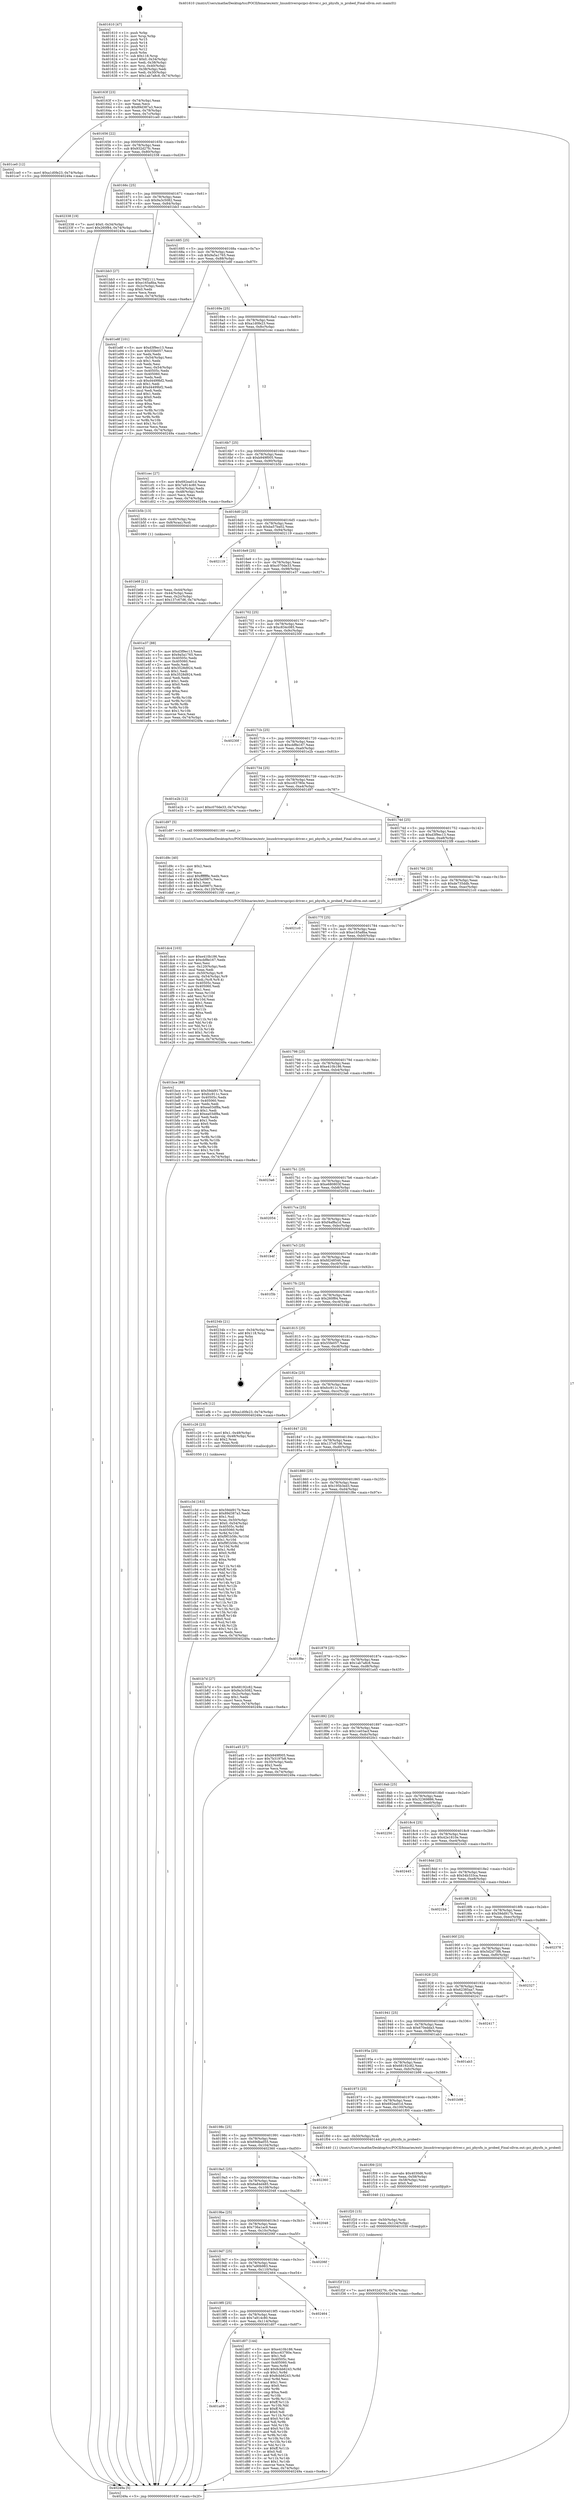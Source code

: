 digraph "0x401610" {
  label = "0x401610 (/mnt/c/Users/mathe/Desktop/tcc/POCII/binaries/extr_linuxdriverspcipci-driver.c_pci_physfn_is_probed_Final-ollvm.out::main(0))"
  labelloc = "t"
  node[shape=record]

  Entry [label="",width=0.3,height=0.3,shape=circle,fillcolor=black,style=filled]
  "0x40163f" [label="{
     0x40163f [23]\l
     | [instrs]\l
     &nbsp;&nbsp;0x40163f \<+3\>: mov -0x74(%rbp),%eax\l
     &nbsp;&nbsp;0x401642 \<+2\>: mov %eax,%ecx\l
     &nbsp;&nbsp;0x401644 \<+6\>: sub $0x89d387a3,%ecx\l
     &nbsp;&nbsp;0x40164a \<+3\>: mov %eax,-0x78(%rbp)\l
     &nbsp;&nbsp;0x40164d \<+3\>: mov %ecx,-0x7c(%rbp)\l
     &nbsp;&nbsp;0x401650 \<+6\>: je 0000000000401ce0 \<main+0x6d0\>\l
  }"]
  "0x401ce0" [label="{
     0x401ce0 [12]\l
     | [instrs]\l
     &nbsp;&nbsp;0x401ce0 \<+7\>: movl $0xa1d0fe23,-0x74(%rbp)\l
     &nbsp;&nbsp;0x401ce7 \<+5\>: jmp 000000000040249a \<main+0xe8a\>\l
  }"]
  "0x401656" [label="{
     0x401656 [22]\l
     | [instrs]\l
     &nbsp;&nbsp;0x401656 \<+5\>: jmp 000000000040165b \<main+0x4b\>\l
     &nbsp;&nbsp;0x40165b \<+3\>: mov -0x78(%rbp),%eax\l
     &nbsp;&nbsp;0x40165e \<+5\>: sub $0x932d27fc,%eax\l
     &nbsp;&nbsp;0x401663 \<+3\>: mov %eax,-0x80(%rbp)\l
     &nbsp;&nbsp;0x401666 \<+6\>: je 0000000000402338 \<main+0xd28\>\l
  }"]
  Exit [label="",width=0.3,height=0.3,shape=circle,fillcolor=black,style=filled,peripheries=2]
  "0x402338" [label="{
     0x402338 [19]\l
     | [instrs]\l
     &nbsp;&nbsp;0x402338 \<+7\>: movl $0x0,-0x34(%rbp)\l
     &nbsp;&nbsp;0x40233f \<+7\>: movl $0x260f84,-0x74(%rbp)\l
     &nbsp;&nbsp;0x402346 \<+5\>: jmp 000000000040249a \<main+0xe8a\>\l
  }"]
  "0x40166c" [label="{
     0x40166c [25]\l
     | [instrs]\l
     &nbsp;&nbsp;0x40166c \<+5\>: jmp 0000000000401671 \<main+0x61\>\l
     &nbsp;&nbsp;0x401671 \<+3\>: mov -0x78(%rbp),%eax\l
     &nbsp;&nbsp;0x401674 \<+5\>: sub $0x9a3c5082,%eax\l
     &nbsp;&nbsp;0x401679 \<+6\>: mov %eax,-0x84(%rbp)\l
     &nbsp;&nbsp;0x40167f \<+6\>: je 0000000000401bb3 \<main+0x5a3\>\l
  }"]
  "0x401f2f" [label="{
     0x401f2f [12]\l
     | [instrs]\l
     &nbsp;&nbsp;0x401f2f \<+7\>: movl $0x932d27fc,-0x74(%rbp)\l
     &nbsp;&nbsp;0x401f36 \<+5\>: jmp 000000000040249a \<main+0xe8a\>\l
  }"]
  "0x401bb3" [label="{
     0x401bb3 [27]\l
     | [instrs]\l
     &nbsp;&nbsp;0x401bb3 \<+5\>: mov $0x7f4f2111,%eax\l
     &nbsp;&nbsp;0x401bb8 \<+5\>: mov $0xe165a8ba,%ecx\l
     &nbsp;&nbsp;0x401bbd \<+3\>: mov -0x2c(%rbp),%edx\l
     &nbsp;&nbsp;0x401bc0 \<+3\>: cmp $0x0,%edx\l
     &nbsp;&nbsp;0x401bc3 \<+3\>: cmove %ecx,%eax\l
     &nbsp;&nbsp;0x401bc6 \<+3\>: mov %eax,-0x74(%rbp)\l
     &nbsp;&nbsp;0x401bc9 \<+5\>: jmp 000000000040249a \<main+0xe8a\>\l
  }"]
  "0x401685" [label="{
     0x401685 [25]\l
     | [instrs]\l
     &nbsp;&nbsp;0x401685 \<+5\>: jmp 000000000040168a \<main+0x7a\>\l
     &nbsp;&nbsp;0x40168a \<+3\>: mov -0x78(%rbp),%eax\l
     &nbsp;&nbsp;0x40168d \<+5\>: sub $0x9a5a1765,%eax\l
     &nbsp;&nbsp;0x401692 \<+6\>: mov %eax,-0x88(%rbp)\l
     &nbsp;&nbsp;0x401698 \<+6\>: je 0000000000401e8f \<main+0x87f\>\l
  }"]
  "0x401f20" [label="{
     0x401f20 [15]\l
     | [instrs]\l
     &nbsp;&nbsp;0x401f20 \<+4\>: mov -0x50(%rbp),%rdi\l
     &nbsp;&nbsp;0x401f24 \<+6\>: mov %eax,-0x124(%rbp)\l
     &nbsp;&nbsp;0x401f2a \<+5\>: call 0000000000401030 \<free@plt\>\l
     | [calls]\l
     &nbsp;&nbsp;0x401030 \{1\} (unknown)\l
  }"]
  "0x401e8f" [label="{
     0x401e8f [101]\l
     | [instrs]\l
     &nbsp;&nbsp;0x401e8f \<+5\>: mov $0xd3f9ec13,%eax\l
     &nbsp;&nbsp;0x401e94 \<+5\>: mov $0x55fe057,%ecx\l
     &nbsp;&nbsp;0x401e99 \<+2\>: xor %edx,%edx\l
     &nbsp;&nbsp;0x401e9b \<+3\>: mov -0x54(%rbp),%esi\l
     &nbsp;&nbsp;0x401e9e \<+3\>: sub $0x1,%edx\l
     &nbsp;&nbsp;0x401ea1 \<+2\>: sub %edx,%esi\l
     &nbsp;&nbsp;0x401ea3 \<+3\>: mov %esi,-0x54(%rbp)\l
     &nbsp;&nbsp;0x401ea6 \<+7\>: mov 0x40505c,%edx\l
     &nbsp;&nbsp;0x401ead \<+7\>: mov 0x405060,%esi\l
     &nbsp;&nbsp;0x401eb4 \<+2\>: mov %edx,%edi\l
     &nbsp;&nbsp;0x401eb6 \<+6\>: sub $0xd4499bf2,%edi\l
     &nbsp;&nbsp;0x401ebc \<+3\>: sub $0x1,%edi\l
     &nbsp;&nbsp;0x401ebf \<+6\>: add $0xd4499bf2,%edi\l
     &nbsp;&nbsp;0x401ec5 \<+3\>: imul %edi,%edx\l
     &nbsp;&nbsp;0x401ec8 \<+3\>: and $0x1,%edx\l
     &nbsp;&nbsp;0x401ecb \<+3\>: cmp $0x0,%edx\l
     &nbsp;&nbsp;0x401ece \<+4\>: sete %r8b\l
     &nbsp;&nbsp;0x401ed2 \<+3\>: cmp $0xa,%esi\l
     &nbsp;&nbsp;0x401ed5 \<+4\>: setl %r9b\l
     &nbsp;&nbsp;0x401ed9 \<+3\>: mov %r8b,%r10b\l
     &nbsp;&nbsp;0x401edc \<+3\>: and %r9b,%r10b\l
     &nbsp;&nbsp;0x401edf \<+3\>: xor %r9b,%r8b\l
     &nbsp;&nbsp;0x401ee2 \<+3\>: or %r8b,%r10b\l
     &nbsp;&nbsp;0x401ee5 \<+4\>: test $0x1,%r10b\l
     &nbsp;&nbsp;0x401ee9 \<+3\>: cmovne %ecx,%eax\l
     &nbsp;&nbsp;0x401eec \<+3\>: mov %eax,-0x74(%rbp)\l
     &nbsp;&nbsp;0x401eef \<+5\>: jmp 000000000040249a \<main+0xe8a\>\l
  }"]
  "0x40169e" [label="{
     0x40169e [25]\l
     | [instrs]\l
     &nbsp;&nbsp;0x40169e \<+5\>: jmp 00000000004016a3 \<main+0x93\>\l
     &nbsp;&nbsp;0x4016a3 \<+3\>: mov -0x78(%rbp),%eax\l
     &nbsp;&nbsp;0x4016a6 \<+5\>: sub $0xa1d0fe23,%eax\l
     &nbsp;&nbsp;0x4016ab \<+6\>: mov %eax,-0x8c(%rbp)\l
     &nbsp;&nbsp;0x4016b1 \<+6\>: je 0000000000401cec \<main+0x6dc\>\l
  }"]
  "0x401f09" [label="{
     0x401f09 [23]\l
     | [instrs]\l
     &nbsp;&nbsp;0x401f09 \<+10\>: movabs $0x4030d6,%rdi\l
     &nbsp;&nbsp;0x401f13 \<+3\>: mov %eax,-0x58(%rbp)\l
     &nbsp;&nbsp;0x401f16 \<+3\>: mov -0x58(%rbp),%esi\l
     &nbsp;&nbsp;0x401f19 \<+2\>: mov $0x0,%al\l
     &nbsp;&nbsp;0x401f1b \<+5\>: call 0000000000401040 \<printf@plt\>\l
     | [calls]\l
     &nbsp;&nbsp;0x401040 \{1\} (unknown)\l
  }"]
  "0x401cec" [label="{
     0x401cec [27]\l
     | [instrs]\l
     &nbsp;&nbsp;0x401cec \<+5\>: mov $0x692ea01d,%eax\l
     &nbsp;&nbsp;0x401cf1 \<+5\>: mov $0x7a914c80,%ecx\l
     &nbsp;&nbsp;0x401cf6 \<+3\>: mov -0x54(%rbp),%edx\l
     &nbsp;&nbsp;0x401cf9 \<+3\>: cmp -0x48(%rbp),%edx\l
     &nbsp;&nbsp;0x401cfc \<+3\>: cmovl %ecx,%eax\l
     &nbsp;&nbsp;0x401cff \<+3\>: mov %eax,-0x74(%rbp)\l
     &nbsp;&nbsp;0x401d02 \<+5\>: jmp 000000000040249a \<main+0xe8a\>\l
  }"]
  "0x4016b7" [label="{
     0x4016b7 [25]\l
     | [instrs]\l
     &nbsp;&nbsp;0x4016b7 \<+5\>: jmp 00000000004016bc \<main+0xac\>\l
     &nbsp;&nbsp;0x4016bc \<+3\>: mov -0x78(%rbp),%eax\l
     &nbsp;&nbsp;0x4016bf \<+5\>: sub $0xb949f005,%eax\l
     &nbsp;&nbsp;0x4016c4 \<+6\>: mov %eax,-0x90(%rbp)\l
     &nbsp;&nbsp;0x4016ca \<+6\>: je 0000000000401b5b \<main+0x54b\>\l
  }"]
  "0x401dc4" [label="{
     0x401dc4 [103]\l
     | [instrs]\l
     &nbsp;&nbsp;0x401dc4 \<+5\>: mov $0xe410b186,%ecx\l
     &nbsp;&nbsp;0x401dc9 \<+5\>: mov $0xcbf8e167,%edx\l
     &nbsp;&nbsp;0x401dce \<+2\>: xor %esi,%esi\l
     &nbsp;&nbsp;0x401dd0 \<+6\>: mov -0x120(%rbp),%edi\l
     &nbsp;&nbsp;0x401dd6 \<+3\>: imul %eax,%edi\l
     &nbsp;&nbsp;0x401dd9 \<+4\>: mov -0x50(%rbp),%r8\l
     &nbsp;&nbsp;0x401ddd \<+4\>: movslq -0x54(%rbp),%r9\l
     &nbsp;&nbsp;0x401de1 \<+4\>: mov %edi,(%r8,%r9,4)\l
     &nbsp;&nbsp;0x401de5 \<+7\>: mov 0x40505c,%eax\l
     &nbsp;&nbsp;0x401dec \<+7\>: mov 0x405060,%edi\l
     &nbsp;&nbsp;0x401df3 \<+3\>: sub $0x1,%esi\l
     &nbsp;&nbsp;0x401df6 \<+3\>: mov %eax,%r10d\l
     &nbsp;&nbsp;0x401df9 \<+3\>: add %esi,%r10d\l
     &nbsp;&nbsp;0x401dfc \<+4\>: imul %r10d,%eax\l
     &nbsp;&nbsp;0x401e00 \<+3\>: and $0x1,%eax\l
     &nbsp;&nbsp;0x401e03 \<+3\>: cmp $0x0,%eax\l
     &nbsp;&nbsp;0x401e06 \<+4\>: sete %r11b\l
     &nbsp;&nbsp;0x401e0a \<+3\>: cmp $0xa,%edi\l
     &nbsp;&nbsp;0x401e0d \<+3\>: setl %bl\l
     &nbsp;&nbsp;0x401e10 \<+3\>: mov %r11b,%r14b\l
     &nbsp;&nbsp;0x401e13 \<+3\>: and %bl,%r14b\l
     &nbsp;&nbsp;0x401e16 \<+3\>: xor %bl,%r11b\l
     &nbsp;&nbsp;0x401e19 \<+3\>: or %r11b,%r14b\l
     &nbsp;&nbsp;0x401e1c \<+4\>: test $0x1,%r14b\l
     &nbsp;&nbsp;0x401e20 \<+3\>: cmovne %edx,%ecx\l
     &nbsp;&nbsp;0x401e23 \<+3\>: mov %ecx,-0x74(%rbp)\l
     &nbsp;&nbsp;0x401e26 \<+5\>: jmp 000000000040249a \<main+0xe8a\>\l
  }"]
  "0x401b5b" [label="{
     0x401b5b [13]\l
     | [instrs]\l
     &nbsp;&nbsp;0x401b5b \<+4\>: mov -0x40(%rbp),%rax\l
     &nbsp;&nbsp;0x401b5f \<+4\>: mov 0x8(%rax),%rdi\l
     &nbsp;&nbsp;0x401b63 \<+5\>: call 0000000000401060 \<atoi@plt\>\l
     | [calls]\l
     &nbsp;&nbsp;0x401060 \{1\} (unknown)\l
  }"]
  "0x4016d0" [label="{
     0x4016d0 [25]\l
     | [instrs]\l
     &nbsp;&nbsp;0x4016d0 \<+5\>: jmp 00000000004016d5 \<main+0xc5\>\l
     &nbsp;&nbsp;0x4016d5 \<+3\>: mov -0x78(%rbp),%eax\l
     &nbsp;&nbsp;0x4016d8 \<+5\>: sub $0xba57ba02,%eax\l
     &nbsp;&nbsp;0x4016dd \<+6\>: mov %eax,-0x94(%rbp)\l
     &nbsp;&nbsp;0x4016e3 \<+6\>: je 0000000000402119 \<main+0xb09\>\l
  }"]
  "0x401d9c" [label="{
     0x401d9c [40]\l
     | [instrs]\l
     &nbsp;&nbsp;0x401d9c \<+5\>: mov $0x2,%ecx\l
     &nbsp;&nbsp;0x401da1 \<+1\>: cltd\l
     &nbsp;&nbsp;0x401da2 \<+2\>: idiv %ecx\l
     &nbsp;&nbsp;0x401da4 \<+6\>: imul $0xfffffffe,%edx,%ecx\l
     &nbsp;&nbsp;0x401daa \<+6\>: add $0x3a0987c,%ecx\l
     &nbsp;&nbsp;0x401db0 \<+3\>: add $0x1,%ecx\l
     &nbsp;&nbsp;0x401db3 \<+6\>: sub $0x3a0987c,%ecx\l
     &nbsp;&nbsp;0x401db9 \<+6\>: mov %ecx,-0x120(%rbp)\l
     &nbsp;&nbsp;0x401dbf \<+5\>: call 0000000000401160 \<next_i\>\l
     | [calls]\l
     &nbsp;&nbsp;0x401160 \{1\} (/mnt/c/Users/mathe/Desktop/tcc/POCII/binaries/extr_linuxdriverspcipci-driver.c_pci_physfn_is_probed_Final-ollvm.out::next_i)\l
  }"]
  "0x402119" [label="{
     0x402119\l
  }", style=dashed]
  "0x4016e9" [label="{
     0x4016e9 [25]\l
     | [instrs]\l
     &nbsp;&nbsp;0x4016e9 \<+5\>: jmp 00000000004016ee \<main+0xde\>\l
     &nbsp;&nbsp;0x4016ee \<+3\>: mov -0x78(%rbp),%eax\l
     &nbsp;&nbsp;0x4016f1 \<+5\>: sub $0xc070de33,%eax\l
     &nbsp;&nbsp;0x4016f6 \<+6\>: mov %eax,-0x98(%rbp)\l
     &nbsp;&nbsp;0x4016fc \<+6\>: je 0000000000401e37 \<main+0x827\>\l
  }"]
  "0x401a09" [label="{
     0x401a09\l
  }", style=dashed]
  "0x401e37" [label="{
     0x401e37 [88]\l
     | [instrs]\l
     &nbsp;&nbsp;0x401e37 \<+5\>: mov $0xd3f9ec13,%eax\l
     &nbsp;&nbsp;0x401e3c \<+5\>: mov $0x9a5a1765,%ecx\l
     &nbsp;&nbsp;0x401e41 \<+7\>: mov 0x40505c,%edx\l
     &nbsp;&nbsp;0x401e48 \<+7\>: mov 0x405060,%esi\l
     &nbsp;&nbsp;0x401e4f \<+2\>: mov %edx,%edi\l
     &nbsp;&nbsp;0x401e51 \<+6\>: add $0x3528d924,%edi\l
     &nbsp;&nbsp;0x401e57 \<+3\>: sub $0x1,%edi\l
     &nbsp;&nbsp;0x401e5a \<+6\>: sub $0x3528d924,%edi\l
     &nbsp;&nbsp;0x401e60 \<+3\>: imul %edi,%edx\l
     &nbsp;&nbsp;0x401e63 \<+3\>: and $0x1,%edx\l
     &nbsp;&nbsp;0x401e66 \<+3\>: cmp $0x0,%edx\l
     &nbsp;&nbsp;0x401e69 \<+4\>: sete %r8b\l
     &nbsp;&nbsp;0x401e6d \<+3\>: cmp $0xa,%esi\l
     &nbsp;&nbsp;0x401e70 \<+4\>: setl %r9b\l
     &nbsp;&nbsp;0x401e74 \<+3\>: mov %r8b,%r10b\l
     &nbsp;&nbsp;0x401e77 \<+3\>: and %r9b,%r10b\l
     &nbsp;&nbsp;0x401e7a \<+3\>: xor %r9b,%r8b\l
     &nbsp;&nbsp;0x401e7d \<+3\>: or %r8b,%r10b\l
     &nbsp;&nbsp;0x401e80 \<+4\>: test $0x1,%r10b\l
     &nbsp;&nbsp;0x401e84 \<+3\>: cmovne %ecx,%eax\l
     &nbsp;&nbsp;0x401e87 \<+3\>: mov %eax,-0x74(%rbp)\l
     &nbsp;&nbsp;0x401e8a \<+5\>: jmp 000000000040249a \<main+0xe8a\>\l
  }"]
  "0x401702" [label="{
     0x401702 [25]\l
     | [instrs]\l
     &nbsp;&nbsp;0x401702 \<+5\>: jmp 0000000000401707 \<main+0xf7\>\l
     &nbsp;&nbsp;0x401707 \<+3\>: mov -0x78(%rbp),%eax\l
     &nbsp;&nbsp;0x40170a \<+5\>: sub $0xc834c085,%eax\l
     &nbsp;&nbsp;0x40170f \<+6\>: mov %eax,-0x9c(%rbp)\l
     &nbsp;&nbsp;0x401715 \<+6\>: je 000000000040230f \<main+0xcff\>\l
  }"]
  "0x401d07" [label="{
     0x401d07 [144]\l
     | [instrs]\l
     &nbsp;&nbsp;0x401d07 \<+5\>: mov $0xe410b186,%eax\l
     &nbsp;&nbsp;0x401d0c \<+5\>: mov $0xcc63780e,%ecx\l
     &nbsp;&nbsp;0x401d11 \<+2\>: mov $0x1,%dl\l
     &nbsp;&nbsp;0x401d13 \<+7\>: mov 0x40505c,%esi\l
     &nbsp;&nbsp;0x401d1a \<+7\>: mov 0x405060,%edi\l
     &nbsp;&nbsp;0x401d21 \<+3\>: mov %esi,%r8d\l
     &nbsp;&nbsp;0x401d24 \<+7\>: add $0x8cbb6243,%r8d\l
     &nbsp;&nbsp;0x401d2b \<+4\>: sub $0x1,%r8d\l
     &nbsp;&nbsp;0x401d2f \<+7\>: sub $0x8cbb6243,%r8d\l
     &nbsp;&nbsp;0x401d36 \<+4\>: imul %r8d,%esi\l
     &nbsp;&nbsp;0x401d3a \<+3\>: and $0x1,%esi\l
     &nbsp;&nbsp;0x401d3d \<+3\>: cmp $0x0,%esi\l
     &nbsp;&nbsp;0x401d40 \<+4\>: sete %r9b\l
     &nbsp;&nbsp;0x401d44 \<+3\>: cmp $0xa,%edi\l
     &nbsp;&nbsp;0x401d47 \<+4\>: setl %r10b\l
     &nbsp;&nbsp;0x401d4b \<+3\>: mov %r9b,%r11b\l
     &nbsp;&nbsp;0x401d4e \<+4\>: xor $0xff,%r11b\l
     &nbsp;&nbsp;0x401d52 \<+3\>: mov %r10b,%bl\l
     &nbsp;&nbsp;0x401d55 \<+3\>: xor $0xff,%bl\l
     &nbsp;&nbsp;0x401d58 \<+3\>: xor $0x0,%dl\l
     &nbsp;&nbsp;0x401d5b \<+3\>: mov %r11b,%r14b\l
     &nbsp;&nbsp;0x401d5e \<+4\>: and $0x0,%r14b\l
     &nbsp;&nbsp;0x401d62 \<+3\>: and %dl,%r9b\l
     &nbsp;&nbsp;0x401d65 \<+3\>: mov %bl,%r15b\l
     &nbsp;&nbsp;0x401d68 \<+4\>: and $0x0,%r15b\l
     &nbsp;&nbsp;0x401d6c \<+3\>: and %dl,%r10b\l
     &nbsp;&nbsp;0x401d6f \<+3\>: or %r9b,%r14b\l
     &nbsp;&nbsp;0x401d72 \<+3\>: or %r10b,%r15b\l
     &nbsp;&nbsp;0x401d75 \<+3\>: xor %r15b,%r14b\l
     &nbsp;&nbsp;0x401d78 \<+3\>: or %bl,%r11b\l
     &nbsp;&nbsp;0x401d7b \<+4\>: xor $0xff,%r11b\l
     &nbsp;&nbsp;0x401d7f \<+3\>: or $0x0,%dl\l
     &nbsp;&nbsp;0x401d82 \<+3\>: and %dl,%r11b\l
     &nbsp;&nbsp;0x401d85 \<+3\>: or %r11b,%r14b\l
     &nbsp;&nbsp;0x401d88 \<+4\>: test $0x1,%r14b\l
     &nbsp;&nbsp;0x401d8c \<+3\>: cmovne %ecx,%eax\l
     &nbsp;&nbsp;0x401d8f \<+3\>: mov %eax,-0x74(%rbp)\l
     &nbsp;&nbsp;0x401d92 \<+5\>: jmp 000000000040249a \<main+0xe8a\>\l
  }"]
  "0x40230f" [label="{
     0x40230f\l
  }", style=dashed]
  "0x40171b" [label="{
     0x40171b [25]\l
     | [instrs]\l
     &nbsp;&nbsp;0x40171b \<+5\>: jmp 0000000000401720 \<main+0x110\>\l
     &nbsp;&nbsp;0x401720 \<+3\>: mov -0x78(%rbp),%eax\l
     &nbsp;&nbsp;0x401723 \<+5\>: sub $0xcbf8e167,%eax\l
     &nbsp;&nbsp;0x401728 \<+6\>: mov %eax,-0xa0(%rbp)\l
     &nbsp;&nbsp;0x40172e \<+6\>: je 0000000000401e2b \<main+0x81b\>\l
  }"]
  "0x4019f0" [label="{
     0x4019f0 [25]\l
     | [instrs]\l
     &nbsp;&nbsp;0x4019f0 \<+5\>: jmp 00000000004019f5 \<main+0x3e5\>\l
     &nbsp;&nbsp;0x4019f5 \<+3\>: mov -0x78(%rbp),%eax\l
     &nbsp;&nbsp;0x4019f8 \<+5\>: sub $0x7a914c80,%eax\l
     &nbsp;&nbsp;0x4019fd \<+6\>: mov %eax,-0x114(%rbp)\l
     &nbsp;&nbsp;0x401a03 \<+6\>: je 0000000000401d07 \<main+0x6f7\>\l
  }"]
  "0x401e2b" [label="{
     0x401e2b [12]\l
     | [instrs]\l
     &nbsp;&nbsp;0x401e2b \<+7\>: movl $0xc070de33,-0x74(%rbp)\l
     &nbsp;&nbsp;0x401e32 \<+5\>: jmp 000000000040249a \<main+0xe8a\>\l
  }"]
  "0x401734" [label="{
     0x401734 [25]\l
     | [instrs]\l
     &nbsp;&nbsp;0x401734 \<+5\>: jmp 0000000000401739 \<main+0x129\>\l
     &nbsp;&nbsp;0x401739 \<+3\>: mov -0x78(%rbp),%eax\l
     &nbsp;&nbsp;0x40173c \<+5\>: sub $0xcc63780e,%eax\l
     &nbsp;&nbsp;0x401741 \<+6\>: mov %eax,-0xa4(%rbp)\l
     &nbsp;&nbsp;0x401747 \<+6\>: je 0000000000401d97 \<main+0x787\>\l
  }"]
  "0x402464" [label="{
     0x402464\l
  }", style=dashed]
  "0x401d97" [label="{
     0x401d97 [5]\l
     | [instrs]\l
     &nbsp;&nbsp;0x401d97 \<+5\>: call 0000000000401160 \<next_i\>\l
     | [calls]\l
     &nbsp;&nbsp;0x401160 \{1\} (/mnt/c/Users/mathe/Desktop/tcc/POCII/binaries/extr_linuxdriverspcipci-driver.c_pci_physfn_is_probed_Final-ollvm.out::next_i)\l
  }"]
  "0x40174d" [label="{
     0x40174d [25]\l
     | [instrs]\l
     &nbsp;&nbsp;0x40174d \<+5\>: jmp 0000000000401752 \<main+0x142\>\l
     &nbsp;&nbsp;0x401752 \<+3\>: mov -0x78(%rbp),%eax\l
     &nbsp;&nbsp;0x401755 \<+5\>: sub $0xd3f9ec13,%eax\l
     &nbsp;&nbsp;0x40175a \<+6\>: mov %eax,-0xa8(%rbp)\l
     &nbsp;&nbsp;0x401760 \<+6\>: je 00000000004023f8 \<main+0xde8\>\l
  }"]
  "0x4019d7" [label="{
     0x4019d7 [25]\l
     | [instrs]\l
     &nbsp;&nbsp;0x4019d7 \<+5\>: jmp 00000000004019dc \<main+0x3cc\>\l
     &nbsp;&nbsp;0x4019dc \<+3\>: mov -0x78(%rbp),%eax\l
     &nbsp;&nbsp;0x4019df \<+5\>: sub $0x7a90b983,%eax\l
     &nbsp;&nbsp;0x4019e4 \<+6\>: mov %eax,-0x110(%rbp)\l
     &nbsp;&nbsp;0x4019ea \<+6\>: je 0000000000402464 \<main+0xe54\>\l
  }"]
  "0x4023f8" [label="{
     0x4023f8\l
  }", style=dashed]
  "0x401766" [label="{
     0x401766 [25]\l
     | [instrs]\l
     &nbsp;&nbsp;0x401766 \<+5\>: jmp 000000000040176b \<main+0x15b\>\l
     &nbsp;&nbsp;0x40176b \<+3\>: mov -0x78(%rbp),%eax\l
     &nbsp;&nbsp;0x40176e \<+5\>: sub $0xde735ddb,%eax\l
     &nbsp;&nbsp;0x401773 \<+6\>: mov %eax,-0xac(%rbp)\l
     &nbsp;&nbsp;0x401779 \<+6\>: je 00000000004021c0 \<main+0xbb0\>\l
  }"]
  "0x40206f" [label="{
     0x40206f\l
  }", style=dashed]
  "0x4021c0" [label="{
     0x4021c0\l
  }", style=dashed]
  "0x40177f" [label="{
     0x40177f [25]\l
     | [instrs]\l
     &nbsp;&nbsp;0x40177f \<+5\>: jmp 0000000000401784 \<main+0x174\>\l
     &nbsp;&nbsp;0x401784 \<+3\>: mov -0x78(%rbp),%eax\l
     &nbsp;&nbsp;0x401787 \<+5\>: sub $0xe165a8ba,%eax\l
     &nbsp;&nbsp;0x40178c \<+6\>: mov %eax,-0xb0(%rbp)\l
     &nbsp;&nbsp;0x401792 \<+6\>: je 0000000000401bce \<main+0x5be\>\l
  }"]
  "0x4019be" [label="{
     0x4019be [25]\l
     | [instrs]\l
     &nbsp;&nbsp;0x4019be \<+5\>: jmp 00000000004019c3 \<main+0x3b3\>\l
     &nbsp;&nbsp;0x4019c3 \<+3\>: mov -0x78(%rbp),%eax\l
     &nbsp;&nbsp;0x4019c6 \<+5\>: sub $0x736a1ac9,%eax\l
     &nbsp;&nbsp;0x4019cb \<+6\>: mov %eax,-0x10c(%rbp)\l
     &nbsp;&nbsp;0x4019d1 \<+6\>: je 000000000040206f \<main+0xa5f\>\l
  }"]
  "0x401bce" [label="{
     0x401bce [88]\l
     | [instrs]\l
     &nbsp;&nbsp;0x401bce \<+5\>: mov $0x59dd917b,%eax\l
     &nbsp;&nbsp;0x401bd3 \<+5\>: mov $0xfcc911c,%ecx\l
     &nbsp;&nbsp;0x401bd8 \<+7\>: mov 0x40505c,%edx\l
     &nbsp;&nbsp;0x401bdf \<+7\>: mov 0x405060,%esi\l
     &nbsp;&nbsp;0x401be6 \<+2\>: mov %edx,%edi\l
     &nbsp;&nbsp;0x401be8 \<+6\>: sub $0xea03df8a,%edi\l
     &nbsp;&nbsp;0x401bee \<+3\>: sub $0x1,%edi\l
     &nbsp;&nbsp;0x401bf1 \<+6\>: add $0xea03df8a,%edi\l
     &nbsp;&nbsp;0x401bf7 \<+3\>: imul %edi,%edx\l
     &nbsp;&nbsp;0x401bfa \<+3\>: and $0x1,%edx\l
     &nbsp;&nbsp;0x401bfd \<+3\>: cmp $0x0,%edx\l
     &nbsp;&nbsp;0x401c00 \<+4\>: sete %r8b\l
     &nbsp;&nbsp;0x401c04 \<+3\>: cmp $0xa,%esi\l
     &nbsp;&nbsp;0x401c07 \<+4\>: setl %r9b\l
     &nbsp;&nbsp;0x401c0b \<+3\>: mov %r8b,%r10b\l
     &nbsp;&nbsp;0x401c0e \<+3\>: and %r9b,%r10b\l
     &nbsp;&nbsp;0x401c11 \<+3\>: xor %r9b,%r8b\l
     &nbsp;&nbsp;0x401c14 \<+3\>: or %r8b,%r10b\l
     &nbsp;&nbsp;0x401c17 \<+4\>: test $0x1,%r10b\l
     &nbsp;&nbsp;0x401c1b \<+3\>: cmovne %ecx,%eax\l
     &nbsp;&nbsp;0x401c1e \<+3\>: mov %eax,-0x74(%rbp)\l
     &nbsp;&nbsp;0x401c21 \<+5\>: jmp 000000000040249a \<main+0xe8a\>\l
  }"]
  "0x401798" [label="{
     0x401798 [25]\l
     | [instrs]\l
     &nbsp;&nbsp;0x401798 \<+5\>: jmp 000000000040179d \<main+0x18d\>\l
     &nbsp;&nbsp;0x40179d \<+3\>: mov -0x78(%rbp),%eax\l
     &nbsp;&nbsp;0x4017a0 \<+5\>: sub $0xe410b186,%eax\l
     &nbsp;&nbsp;0x4017a5 \<+6\>: mov %eax,-0xb4(%rbp)\l
     &nbsp;&nbsp;0x4017ab \<+6\>: je 00000000004023a6 \<main+0xd96\>\l
  }"]
  "0x402048" [label="{
     0x402048\l
  }", style=dashed]
  "0x4023a6" [label="{
     0x4023a6\l
  }", style=dashed]
  "0x4017b1" [label="{
     0x4017b1 [25]\l
     | [instrs]\l
     &nbsp;&nbsp;0x4017b1 \<+5\>: jmp 00000000004017b6 \<main+0x1a6\>\l
     &nbsp;&nbsp;0x4017b6 \<+3\>: mov -0x78(%rbp),%eax\l
     &nbsp;&nbsp;0x4017b9 \<+5\>: sub $0xe680803f,%eax\l
     &nbsp;&nbsp;0x4017be \<+6\>: mov %eax,-0xb8(%rbp)\l
     &nbsp;&nbsp;0x4017c4 \<+6\>: je 0000000000402054 \<main+0xa44\>\l
  }"]
  "0x4019a5" [label="{
     0x4019a5 [25]\l
     | [instrs]\l
     &nbsp;&nbsp;0x4019a5 \<+5\>: jmp 00000000004019aa \<main+0x39a\>\l
     &nbsp;&nbsp;0x4019aa \<+3\>: mov -0x78(%rbp),%eax\l
     &nbsp;&nbsp;0x4019ad \<+5\>: sub $0x6a84d485,%eax\l
     &nbsp;&nbsp;0x4019b2 \<+6\>: mov %eax,-0x108(%rbp)\l
     &nbsp;&nbsp;0x4019b8 \<+6\>: je 0000000000402048 \<main+0xa38\>\l
  }"]
  "0x402054" [label="{
     0x402054\l
  }", style=dashed]
  "0x4017ca" [label="{
     0x4017ca [25]\l
     | [instrs]\l
     &nbsp;&nbsp;0x4017ca \<+5\>: jmp 00000000004017cf \<main+0x1bf\>\l
     &nbsp;&nbsp;0x4017cf \<+3\>: mov -0x78(%rbp),%eax\l
     &nbsp;&nbsp;0x4017d2 \<+5\>: sub $0xf4af8a1d,%eax\l
     &nbsp;&nbsp;0x4017d7 \<+6\>: mov %eax,-0xbc(%rbp)\l
     &nbsp;&nbsp;0x4017dd \<+6\>: je 0000000000401b4f \<main+0x53f\>\l
  }"]
  "0x402360" [label="{
     0x402360\l
  }", style=dashed]
  "0x401b4f" [label="{
     0x401b4f\l
  }", style=dashed]
  "0x4017e3" [label="{
     0x4017e3 [25]\l
     | [instrs]\l
     &nbsp;&nbsp;0x4017e3 \<+5\>: jmp 00000000004017e8 \<main+0x1d8\>\l
     &nbsp;&nbsp;0x4017e8 \<+3\>: mov -0x78(%rbp),%eax\l
     &nbsp;&nbsp;0x4017eb \<+5\>: sub $0xfd248546,%eax\l
     &nbsp;&nbsp;0x4017f0 \<+6\>: mov %eax,-0xc0(%rbp)\l
     &nbsp;&nbsp;0x4017f6 \<+6\>: je 0000000000401f3b \<main+0x92b\>\l
  }"]
  "0x40198c" [label="{
     0x40198c [25]\l
     | [instrs]\l
     &nbsp;&nbsp;0x40198c \<+5\>: jmp 0000000000401991 \<main+0x381\>\l
     &nbsp;&nbsp;0x401991 \<+3\>: mov -0x78(%rbp),%eax\l
     &nbsp;&nbsp;0x401994 \<+5\>: sub $0x69dba055,%eax\l
     &nbsp;&nbsp;0x401999 \<+6\>: mov %eax,-0x104(%rbp)\l
     &nbsp;&nbsp;0x40199f \<+6\>: je 0000000000402360 \<main+0xd50\>\l
  }"]
  "0x401f3b" [label="{
     0x401f3b\l
  }", style=dashed]
  "0x4017fc" [label="{
     0x4017fc [25]\l
     | [instrs]\l
     &nbsp;&nbsp;0x4017fc \<+5\>: jmp 0000000000401801 \<main+0x1f1\>\l
     &nbsp;&nbsp;0x401801 \<+3\>: mov -0x78(%rbp),%eax\l
     &nbsp;&nbsp;0x401804 \<+5\>: sub $0x260f84,%eax\l
     &nbsp;&nbsp;0x401809 \<+6\>: mov %eax,-0xc4(%rbp)\l
     &nbsp;&nbsp;0x40180f \<+6\>: je 000000000040234b \<main+0xd3b\>\l
  }"]
  "0x401f00" [label="{
     0x401f00 [9]\l
     | [instrs]\l
     &nbsp;&nbsp;0x401f00 \<+4\>: mov -0x50(%rbp),%rdi\l
     &nbsp;&nbsp;0x401f04 \<+5\>: call 0000000000401440 \<pci_physfn_is_probed\>\l
     | [calls]\l
     &nbsp;&nbsp;0x401440 \{1\} (/mnt/c/Users/mathe/Desktop/tcc/POCII/binaries/extr_linuxdriverspcipci-driver.c_pci_physfn_is_probed_Final-ollvm.out::pci_physfn_is_probed)\l
  }"]
  "0x40234b" [label="{
     0x40234b [21]\l
     | [instrs]\l
     &nbsp;&nbsp;0x40234b \<+3\>: mov -0x34(%rbp),%eax\l
     &nbsp;&nbsp;0x40234e \<+7\>: add $0x118,%rsp\l
     &nbsp;&nbsp;0x402355 \<+1\>: pop %rbx\l
     &nbsp;&nbsp;0x402356 \<+2\>: pop %r12\l
     &nbsp;&nbsp;0x402358 \<+2\>: pop %r13\l
     &nbsp;&nbsp;0x40235a \<+2\>: pop %r14\l
     &nbsp;&nbsp;0x40235c \<+2\>: pop %r15\l
     &nbsp;&nbsp;0x40235e \<+1\>: pop %rbp\l
     &nbsp;&nbsp;0x40235f \<+1\>: ret\l
  }"]
  "0x401815" [label="{
     0x401815 [25]\l
     | [instrs]\l
     &nbsp;&nbsp;0x401815 \<+5\>: jmp 000000000040181a \<main+0x20a\>\l
     &nbsp;&nbsp;0x40181a \<+3\>: mov -0x78(%rbp),%eax\l
     &nbsp;&nbsp;0x40181d \<+5\>: sub $0x55fe057,%eax\l
     &nbsp;&nbsp;0x401822 \<+6\>: mov %eax,-0xc8(%rbp)\l
     &nbsp;&nbsp;0x401828 \<+6\>: je 0000000000401ef4 \<main+0x8e4\>\l
  }"]
  "0x401973" [label="{
     0x401973 [25]\l
     | [instrs]\l
     &nbsp;&nbsp;0x401973 \<+5\>: jmp 0000000000401978 \<main+0x368\>\l
     &nbsp;&nbsp;0x401978 \<+3\>: mov -0x78(%rbp),%eax\l
     &nbsp;&nbsp;0x40197b \<+5\>: sub $0x692ea01d,%eax\l
     &nbsp;&nbsp;0x401980 \<+6\>: mov %eax,-0x100(%rbp)\l
     &nbsp;&nbsp;0x401986 \<+6\>: je 0000000000401f00 \<main+0x8f0\>\l
  }"]
  "0x401ef4" [label="{
     0x401ef4 [12]\l
     | [instrs]\l
     &nbsp;&nbsp;0x401ef4 \<+7\>: movl $0xa1d0fe23,-0x74(%rbp)\l
     &nbsp;&nbsp;0x401efb \<+5\>: jmp 000000000040249a \<main+0xe8a\>\l
  }"]
  "0x40182e" [label="{
     0x40182e [25]\l
     | [instrs]\l
     &nbsp;&nbsp;0x40182e \<+5\>: jmp 0000000000401833 \<main+0x223\>\l
     &nbsp;&nbsp;0x401833 \<+3\>: mov -0x78(%rbp),%eax\l
     &nbsp;&nbsp;0x401836 \<+5\>: sub $0xfcc911c,%eax\l
     &nbsp;&nbsp;0x40183b \<+6\>: mov %eax,-0xcc(%rbp)\l
     &nbsp;&nbsp;0x401841 \<+6\>: je 0000000000401c26 \<main+0x616\>\l
  }"]
  "0x401b98" [label="{
     0x401b98\l
  }", style=dashed]
  "0x401c26" [label="{
     0x401c26 [23]\l
     | [instrs]\l
     &nbsp;&nbsp;0x401c26 \<+7\>: movl $0x1,-0x48(%rbp)\l
     &nbsp;&nbsp;0x401c2d \<+4\>: movslq -0x48(%rbp),%rax\l
     &nbsp;&nbsp;0x401c31 \<+4\>: shl $0x2,%rax\l
     &nbsp;&nbsp;0x401c35 \<+3\>: mov %rax,%rdi\l
     &nbsp;&nbsp;0x401c38 \<+5\>: call 0000000000401050 \<malloc@plt\>\l
     | [calls]\l
     &nbsp;&nbsp;0x401050 \{1\} (unknown)\l
  }"]
  "0x401847" [label="{
     0x401847 [25]\l
     | [instrs]\l
     &nbsp;&nbsp;0x401847 \<+5\>: jmp 000000000040184c \<main+0x23c\>\l
     &nbsp;&nbsp;0x40184c \<+3\>: mov -0x78(%rbp),%eax\l
     &nbsp;&nbsp;0x40184f \<+5\>: sub $0x137c67d6,%eax\l
     &nbsp;&nbsp;0x401854 \<+6\>: mov %eax,-0xd0(%rbp)\l
     &nbsp;&nbsp;0x40185a \<+6\>: je 0000000000401b7d \<main+0x56d\>\l
  }"]
  "0x40195a" [label="{
     0x40195a [25]\l
     | [instrs]\l
     &nbsp;&nbsp;0x40195a \<+5\>: jmp 000000000040195f \<main+0x34f\>\l
     &nbsp;&nbsp;0x40195f \<+3\>: mov -0x78(%rbp),%eax\l
     &nbsp;&nbsp;0x401962 \<+5\>: sub $0x68192c82,%eax\l
     &nbsp;&nbsp;0x401967 \<+6\>: mov %eax,-0xfc(%rbp)\l
     &nbsp;&nbsp;0x40196d \<+6\>: je 0000000000401b98 \<main+0x588\>\l
  }"]
  "0x401b7d" [label="{
     0x401b7d [27]\l
     | [instrs]\l
     &nbsp;&nbsp;0x401b7d \<+5\>: mov $0x68192c82,%eax\l
     &nbsp;&nbsp;0x401b82 \<+5\>: mov $0x9a3c5082,%ecx\l
     &nbsp;&nbsp;0x401b87 \<+3\>: mov -0x2c(%rbp),%edx\l
     &nbsp;&nbsp;0x401b8a \<+3\>: cmp $0x1,%edx\l
     &nbsp;&nbsp;0x401b8d \<+3\>: cmovl %ecx,%eax\l
     &nbsp;&nbsp;0x401b90 \<+3\>: mov %eax,-0x74(%rbp)\l
     &nbsp;&nbsp;0x401b93 \<+5\>: jmp 000000000040249a \<main+0xe8a\>\l
  }"]
  "0x401860" [label="{
     0x401860 [25]\l
     | [instrs]\l
     &nbsp;&nbsp;0x401860 \<+5\>: jmp 0000000000401865 \<main+0x255\>\l
     &nbsp;&nbsp;0x401865 \<+3\>: mov -0x78(%rbp),%eax\l
     &nbsp;&nbsp;0x401868 \<+5\>: sub $0x195b3ed3,%eax\l
     &nbsp;&nbsp;0x40186d \<+6\>: mov %eax,-0xd4(%rbp)\l
     &nbsp;&nbsp;0x401873 \<+6\>: je 0000000000401f8e \<main+0x97e\>\l
  }"]
  "0x401ab3" [label="{
     0x401ab3\l
  }", style=dashed]
  "0x401f8e" [label="{
     0x401f8e\l
  }", style=dashed]
  "0x401879" [label="{
     0x401879 [25]\l
     | [instrs]\l
     &nbsp;&nbsp;0x401879 \<+5\>: jmp 000000000040187e \<main+0x26e\>\l
     &nbsp;&nbsp;0x40187e \<+3\>: mov -0x78(%rbp),%eax\l
     &nbsp;&nbsp;0x401881 \<+5\>: sub $0x1ab7a8c8,%eax\l
     &nbsp;&nbsp;0x401886 \<+6\>: mov %eax,-0xd8(%rbp)\l
     &nbsp;&nbsp;0x40188c \<+6\>: je 0000000000401a45 \<main+0x435\>\l
  }"]
  "0x401941" [label="{
     0x401941 [25]\l
     | [instrs]\l
     &nbsp;&nbsp;0x401941 \<+5\>: jmp 0000000000401946 \<main+0x336\>\l
     &nbsp;&nbsp;0x401946 \<+3\>: mov -0x78(%rbp),%eax\l
     &nbsp;&nbsp;0x401949 \<+5\>: sub $0x670edda3,%eax\l
     &nbsp;&nbsp;0x40194e \<+6\>: mov %eax,-0xf8(%rbp)\l
     &nbsp;&nbsp;0x401954 \<+6\>: je 0000000000401ab3 \<main+0x4a3\>\l
  }"]
  "0x401a45" [label="{
     0x401a45 [27]\l
     | [instrs]\l
     &nbsp;&nbsp;0x401a45 \<+5\>: mov $0xb949f005,%eax\l
     &nbsp;&nbsp;0x401a4a \<+5\>: mov $0x7b3197b8,%ecx\l
     &nbsp;&nbsp;0x401a4f \<+3\>: mov -0x30(%rbp),%edx\l
     &nbsp;&nbsp;0x401a52 \<+3\>: cmp $0x2,%edx\l
     &nbsp;&nbsp;0x401a55 \<+3\>: cmovne %ecx,%eax\l
     &nbsp;&nbsp;0x401a58 \<+3\>: mov %eax,-0x74(%rbp)\l
     &nbsp;&nbsp;0x401a5b \<+5\>: jmp 000000000040249a \<main+0xe8a\>\l
  }"]
  "0x401892" [label="{
     0x401892 [25]\l
     | [instrs]\l
     &nbsp;&nbsp;0x401892 \<+5\>: jmp 0000000000401897 \<main+0x287\>\l
     &nbsp;&nbsp;0x401897 \<+3\>: mov -0x78(%rbp),%eax\l
     &nbsp;&nbsp;0x40189a \<+5\>: sub $0x1ce03acf,%eax\l
     &nbsp;&nbsp;0x40189f \<+6\>: mov %eax,-0xdc(%rbp)\l
     &nbsp;&nbsp;0x4018a5 \<+6\>: je 00000000004020c1 \<main+0xab1\>\l
  }"]
  "0x40249a" [label="{
     0x40249a [5]\l
     | [instrs]\l
     &nbsp;&nbsp;0x40249a \<+5\>: jmp 000000000040163f \<main+0x2f\>\l
  }"]
  "0x401610" [label="{
     0x401610 [47]\l
     | [instrs]\l
     &nbsp;&nbsp;0x401610 \<+1\>: push %rbp\l
     &nbsp;&nbsp;0x401611 \<+3\>: mov %rsp,%rbp\l
     &nbsp;&nbsp;0x401614 \<+2\>: push %r15\l
     &nbsp;&nbsp;0x401616 \<+2\>: push %r14\l
     &nbsp;&nbsp;0x401618 \<+2\>: push %r13\l
     &nbsp;&nbsp;0x40161a \<+2\>: push %r12\l
     &nbsp;&nbsp;0x40161c \<+1\>: push %rbx\l
     &nbsp;&nbsp;0x40161d \<+7\>: sub $0x118,%rsp\l
     &nbsp;&nbsp;0x401624 \<+7\>: movl $0x0,-0x34(%rbp)\l
     &nbsp;&nbsp;0x40162b \<+3\>: mov %edi,-0x38(%rbp)\l
     &nbsp;&nbsp;0x40162e \<+4\>: mov %rsi,-0x40(%rbp)\l
     &nbsp;&nbsp;0x401632 \<+3\>: mov -0x38(%rbp),%edi\l
     &nbsp;&nbsp;0x401635 \<+3\>: mov %edi,-0x30(%rbp)\l
     &nbsp;&nbsp;0x401638 \<+7\>: movl $0x1ab7a8c8,-0x74(%rbp)\l
  }"]
  "0x401b68" [label="{
     0x401b68 [21]\l
     | [instrs]\l
     &nbsp;&nbsp;0x401b68 \<+3\>: mov %eax,-0x44(%rbp)\l
     &nbsp;&nbsp;0x401b6b \<+3\>: mov -0x44(%rbp),%eax\l
     &nbsp;&nbsp;0x401b6e \<+3\>: mov %eax,-0x2c(%rbp)\l
     &nbsp;&nbsp;0x401b71 \<+7\>: movl $0x137c67d6,-0x74(%rbp)\l
     &nbsp;&nbsp;0x401b78 \<+5\>: jmp 000000000040249a \<main+0xe8a\>\l
  }"]
  "0x401c3d" [label="{
     0x401c3d [163]\l
     | [instrs]\l
     &nbsp;&nbsp;0x401c3d \<+5\>: mov $0x59dd917b,%ecx\l
     &nbsp;&nbsp;0x401c42 \<+5\>: mov $0x89d387a3,%edx\l
     &nbsp;&nbsp;0x401c47 \<+3\>: mov $0x1,%sil\l
     &nbsp;&nbsp;0x401c4a \<+4\>: mov %rax,-0x50(%rbp)\l
     &nbsp;&nbsp;0x401c4e \<+7\>: movl $0x0,-0x54(%rbp)\l
     &nbsp;&nbsp;0x401c55 \<+8\>: mov 0x40505c,%r8d\l
     &nbsp;&nbsp;0x401c5d \<+8\>: mov 0x405060,%r9d\l
     &nbsp;&nbsp;0x401c65 \<+3\>: mov %r8d,%r10d\l
     &nbsp;&nbsp;0x401c68 \<+7\>: sub $0xf9f1b58c,%r10d\l
     &nbsp;&nbsp;0x401c6f \<+4\>: sub $0x1,%r10d\l
     &nbsp;&nbsp;0x401c73 \<+7\>: add $0xf9f1b58c,%r10d\l
     &nbsp;&nbsp;0x401c7a \<+4\>: imul %r10d,%r8d\l
     &nbsp;&nbsp;0x401c7e \<+4\>: and $0x1,%r8d\l
     &nbsp;&nbsp;0x401c82 \<+4\>: cmp $0x0,%r8d\l
     &nbsp;&nbsp;0x401c86 \<+4\>: sete %r11b\l
     &nbsp;&nbsp;0x401c8a \<+4\>: cmp $0xa,%r9d\l
     &nbsp;&nbsp;0x401c8e \<+3\>: setl %bl\l
     &nbsp;&nbsp;0x401c91 \<+3\>: mov %r11b,%r14b\l
     &nbsp;&nbsp;0x401c94 \<+4\>: xor $0xff,%r14b\l
     &nbsp;&nbsp;0x401c98 \<+3\>: mov %bl,%r15b\l
     &nbsp;&nbsp;0x401c9b \<+4\>: xor $0xff,%r15b\l
     &nbsp;&nbsp;0x401c9f \<+4\>: xor $0x0,%sil\l
     &nbsp;&nbsp;0x401ca3 \<+3\>: mov %r14b,%r12b\l
     &nbsp;&nbsp;0x401ca6 \<+4\>: and $0x0,%r12b\l
     &nbsp;&nbsp;0x401caa \<+3\>: and %sil,%r11b\l
     &nbsp;&nbsp;0x401cad \<+3\>: mov %r15b,%r13b\l
     &nbsp;&nbsp;0x401cb0 \<+4\>: and $0x0,%r13b\l
     &nbsp;&nbsp;0x401cb4 \<+3\>: and %sil,%bl\l
     &nbsp;&nbsp;0x401cb7 \<+3\>: or %r11b,%r12b\l
     &nbsp;&nbsp;0x401cba \<+3\>: or %bl,%r13b\l
     &nbsp;&nbsp;0x401cbd \<+3\>: xor %r13b,%r12b\l
     &nbsp;&nbsp;0x401cc0 \<+3\>: or %r15b,%r14b\l
     &nbsp;&nbsp;0x401cc3 \<+4\>: xor $0xff,%r14b\l
     &nbsp;&nbsp;0x401cc7 \<+4\>: or $0x0,%sil\l
     &nbsp;&nbsp;0x401ccb \<+3\>: and %sil,%r14b\l
     &nbsp;&nbsp;0x401cce \<+3\>: or %r14b,%r12b\l
     &nbsp;&nbsp;0x401cd1 \<+4\>: test $0x1,%r12b\l
     &nbsp;&nbsp;0x401cd5 \<+3\>: cmovne %edx,%ecx\l
     &nbsp;&nbsp;0x401cd8 \<+3\>: mov %ecx,-0x74(%rbp)\l
     &nbsp;&nbsp;0x401cdb \<+5\>: jmp 000000000040249a \<main+0xe8a\>\l
  }"]
  "0x402417" [label="{
     0x402417\l
  }", style=dashed]
  "0x4020c1" [label="{
     0x4020c1\l
  }", style=dashed]
  "0x4018ab" [label="{
     0x4018ab [25]\l
     | [instrs]\l
     &nbsp;&nbsp;0x4018ab \<+5\>: jmp 00000000004018b0 \<main+0x2a0\>\l
     &nbsp;&nbsp;0x4018b0 \<+3\>: mov -0x78(%rbp),%eax\l
     &nbsp;&nbsp;0x4018b3 \<+5\>: sub $0x32369886,%eax\l
     &nbsp;&nbsp;0x4018b8 \<+6\>: mov %eax,-0xe0(%rbp)\l
     &nbsp;&nbsp;0x4018be \<+6\>: je 0000000000402250 \<main+0xc40\>\l
  }"]
  "0x401928" [label="{
     0x401928 [25]\l
     | [instrs]\l
     &nbsp;&nbsp;0x401928 \<+5\>: jmp 000000000040192d \<main+0x31d\>\l
     &nbsp;&nbsp;0x40192d \<+3\>: mov -0x78(%rbp),%eax\l
     &nbsp;&nbsp;0x401930 \<+5\>: sub $0x62385aa7,%eax\l
     &nbsp;&nbsp;0x401935 \<+6\>: mov %eax,-0xf4(%rbp)\l
     &nbsp;&nbsp;0x40193b \<+6\>: je 0000000000402417 \<main+0xe07\>\l
  }"]
  "0x402250" [label="{
     0x402250\l
  }", style=dashed]
  "0x4018c4" [label="{
     0x4018c4 [25]\l
     | [instrs]\l
     &nbsp;&nbsp;0x4018c4 \<+5\>: jmp 00000000004018c9 \<main+0x2b9\>\l
     &nbsp;&nbsp;0x4018c9 \<+3\>: mov -0x78(%rbp),%eax\l
     &nbsp;&nbsp;0x4018cc \<+5\>: sub $0x42e1810e,%eax\l
     &nbsp;&nbsp;0x4018d1 \<+6\>: mov %eax,-0xe4(%rbp)\l
     &nbsp;&nbsp;0x4018d7 \<+6\>: je 0000000000402445 \<main+0xe35\>\l
  }"]
  "0x402327" [label="{
     0x402327\l
  }", style=dashed]
  "0x402445" [label="{
     0x402445\l
  }", style=dashed]
  "0x4018dd" [label="{
     0x4018dd [25]\l
     | [instrs]\l
     &nbsp;&nbsp;0x4018dd \<+5\>: jmp 00000000004018e2 \<main+0x2d2\>\l
     &nbsp;&nbsp;0x4018e2 \<+3\>: mov -0x78(%rbp),%eax\l
     &nbsp;&nbsp;0x4018e5 \<+5\>: sub $0x54b333ca,%eax\l
     &nbsp;&nbsp;0x4018ea \<+6\>: mov %eax,-0xe8(%rbp)\l
     &nbsp;&nbsp;0x4018f0 \<+6\>: je 00000000004021b4 \<main+0xba4\>\l
  }"]
  "0x40190f" [label="{
     0x40190f [25]\l
     | [instrs]\l
     &nbsp;&nbsp;0x40190f \<+5\>: jmp 0000000000401914 \<main+0x304\>\l
     &nbsp;&nbsp;0x401914 \<+3\>: mov -0x78(%rbp),%eax\l
     &nbsp;&nbsp;0x401917 \<+5\>: sub $0x5d2d73f8,%eax\l
     &nbsp;&nbsp;0x40191c \<+6\>: mov %eax,-0xf0(%rbp)\l
     &nbsp;&nbsp;0x401922 \<+6\>: je 0000000000402327 \<main+0xd17\>\l
  }"]
  "0x4021b4" [label="{
     0x4021b4\l
  }", style=dashed]
  "0x4018f6" [label="{
     0x4018f6 [25]\l
     | [instrs]\l
     &nbsp;&nbsp;0x4018f6 \<+5\>: jmp 00000000004018fb \<main+0x2eb\>\l
     &nbsp;&nbsp;0x4018fb \<+3\>: mov -0x78(%rbp),%eax\l
     &nbsp;&nbsp;0x4018fe \<+5\>: sub $0x59dd917b,%eax\l
     &nbsp;&nbsp;0x401903 \<+6\>: mov %eax,-0xec(%rbp)\l
     &nbsp;&nbsp;0x401909 \<+6\>: je 0000000000402378 \<main+0xd68\>\l
  }"]
  "0x402378" [label="{
     0x402378\l
  }", style=dashed]
  Entry -> "0x401610" [label=" 1"]
  "0x40163f" -> "0x401ce0" [label=" 1"]
  "0x40163f" -> "0x401656" [label=" 17"]
  "0x40234b" -> Exit [label=" 1"]
  "0x401656" -> "0x402338" [label=" 1"]
  "0x401656" -> "0x40166c" [label=" 16"]
  "0x402338" -> "0x40249a" [label=" 1"]
  "0x40166c" -> "0x401bb3" [label=" 1"]
  "0x40166c" -> "0x401685" [label=" 15"]
  "0x401f2f" -> "0x40249a" [label=" 1"]
  "0x401685" -> "0x401e8f" [label=" 1"]
  "0x401685" -> "0x40169e" [label=" 14"]
  "0x401f20" -> "0x401f2f" [label=" 1"]
  "0x40169e" -> "0x401cec" [label=" 2"]
  "0x40169e" -> "0x4016b7" [label=" 12"]
  "0x401f09" -> "0x401f20" [label=" 1"]
  "0x4016b7" -> "0x401b5b" [label=" 1"]
  "0x4016b7" -> "0x4016d0" [label=" 11"]
  "0x401f00" -> "0x401f09" [label=" 1"]
  "0x4016d0" -> "0x402119" [label=" 0"]
  "0x4016d0" -> "0x4016e9" [label=" 11"]
  "0x401ef4" -> "0x40249a" [label=" 1"]
  "0x4016e9" -> "0x401e37" [label=" 1"]
  "0x4016e9" -> "0x401702" [label=" 10"]
  "0x401e8f" -> "0x40249a" [label=" 1"]
  "0x401702" -> "0x40230f" [label=" 0"]
  "0x401702" -> "0x40171b" [label=" 10"]
  "0x401e37" -> "0x40249a" [label=" 1"]
  "0x40171b" -> "0x401e2b" [label=" 1"]
  "0x40171b" -> "0x401734" [label=" 9"]
  "0x401dc4" -> "0x40249a" [label=" 1"]
  "0x401734" -> "0x401d97" [label=" 1"]
  "0x401734" -> "0x40174d" [label=" 8"]
  "0x401d9c" -> "0x401dc4" [label=" 1"]
  "0x40174d" -> "0x4023f8" [label=" 0"]
  "0x40174d" -> "0x401766" [label=" 8"]
  "0x401d07" -> "0x40249a" [label=" 1"]
  "0x401766" -> "0x4021c0" [label=" 0"]
  "0x401766" -> "0x40177f" [label=" 8"]
  "0x4019f0" -> "0x401a09" [label=" 0"]
  "0x40177f" -> "0x401bce" [label=" 1"]
  "0x40177f" -> "0x401798" [label=" 7"]
  "0x401e2b" -> "0x40249a" [label=" 1"]
  "0x401798" -> "0x4023a6" [label=" 0"]
  "0x401798" -> "0x4017b1" [label=" 7"]
  "0x4019d7" -> "0x4019f0" [label=" 1"]
  "0x4017b1" -> "0x402054" [label=" 0"]
  "0x4017b1" -> "0x4017ca" [label=" 7"]
  "0x401d97" -> "0x401d9c" [label=" 1"]
  "0x4017ca" -> "0x401b4f" [label=" 0"]
  "0x4017ca" -> "0x4017e3" [label=" 7"]
  "0x4019be" -> "0x4019d7" [label=" 1"]
  "0x4017e3" -> "0x401f3b" [label=" 0"]
  "0x4017e3" -> "0x4017fc" [label=" 7"]
  "0x4019f0" -> "0x401d07" [label=" 1"]
  "0x4017fc" -> "0x40234b" [label=" 1"]
  "0x4017fc" -> "0x401815" [label=" 6"]
  "0x4019a5" -> "0x4019be" [label=" 1"]
  "0x401815" -> "0x401ef4" [label=" 1"]
  "0x401815" -> "0x40182e" [label=" 5"]
  "0x4019d7" -> "0x402464" [label=" 0"]
  "0x40182e" -> "0x401c26" [label=" 1"]
  "0x40182e" -> "0x401847" [label=" 4"]
  "0x40198c" -> "0x4019a5" [label=" 1"]
  "0x401847" -> "0x401b7d" [label=" 1"]
  "0x401847" -> "0x401860" [label=" 3"]
  "0x4019be" -> "0x40206f" [label=" 0"]
  "0x401860" -> "0x401f8e" [label=" 0"]
  "0x401860" -> "0x401879" [label=" 3"]
  "0x401973" -> "0x40198c" [label=" 1"]
  "0x401879" -> "0x401a45" [label=" 1"]
  "0x401879" -> "0x401892" [label=" 2"]
  "0x401a45" -> "0x40249a" [label=" 1"]
  "0x401610" -> "0x40163f" [label=" 1"]
  "0x40249a" -> "0x40163f" [label=" 17"]
  "0x401b5b" -> "0x401b68" [label=" 1"]
  "0x401b68" -> "0x40249a" [label=" 1"]
  "0x401b7d" -> "0x40249a" [label=" 1"]
  "0x401bb3" -> "0x40249a" [label=" 1"]
  "0x401bce" -> "0x40249a" [label=" 1"]
  "0x401c26" -> "0x401c3d" [label=" 1"]
  "0x401c3d" -> "0x40249a" [label=" 1"]
  "0x401ce0" -> "0x40249a" [label=" 1"]
  "0x401cec" -> "0x40249a" [label=" 2"]
  "0x4019a5" -> "0x402048" [label=" 0"]
  "0x401892" -> "0x4020c1" [label=" 0"]
  "0x401892" -> "0x4018ab" [label=" 2"]
  "0x40195a" -> "0x401973" [label=" 2"]
  "0x4018ab" -> "0x402250" [label=" 0"]
  "0x4018ab" -> "0x4018c4" [label=" 2"]
  "0x40198c" -> "0x402360" [label=" 0"]
  "0x4018c4" -> "0x402445" [label=" 0"]
  "0x4018c4" -> "0x4018dd" [label=" 2"]
  "0x401941" -> "0x40195a" [label=" 2"]
  "0x4018dd" -> "0x4021b4" [label=" 0"]
  "0x4018dd" -> "0x4018f6" [label=" 2"]
  "0x401973" -> "0x401f00" [label=" 1"]
  "0x4018f6" -> "0x402378" [label=" 0"]
  "0x4018f6" -> "0x40190f" [label=" 2"]
  "0x401941" -> "0x401ab3" [label=" 0"]
  "0x40190f" -> "0x402327" [label=" 0"]
  "0x40190f" -> "0x401928" [label=" 2"]
  "0x40195a" -> "0x401b98" [label=" 0"]
  "0x401928" -> "0x402417" [label=" 0"]
  "0x401928" -> "0x401941" [label=" 2"]
}
